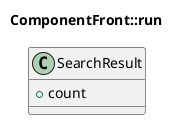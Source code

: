 @startuml SearchResult - class diagram.png
title ComponentFront::run
class SearchResult { 
  + count
}

@enduml

